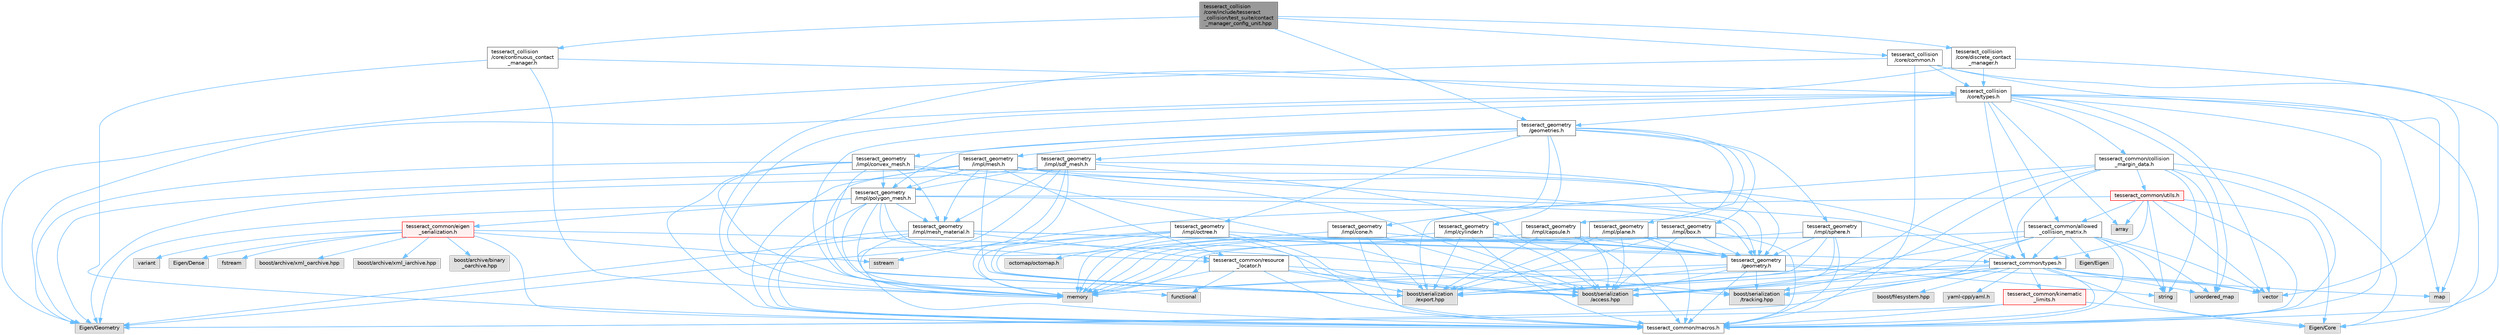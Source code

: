 digraph "tesseract_collision/core/include/tesseract_collision/test_suite/contact_manager_config_unit.hpp"
{
 // LATEX_PDF_SIZE
  bgcolor="transparent";
  edge [fontname=Helvetica,fontsize=10,labelfontname=Helvetica,labelfontsize=10];
  node [fontname=Helvetica,fontsize=10,shape=box,height=0.2,width=0.4];
  Node1 [label="tesseract_collision\l/core/include/tesseract\l_collision/test_suite/contact\l_manager_config_unit.hpp",height=0.2,width=0.4,color="gray40", fillcolor="grey60", style="filled", fontcolor="black",tooltip=" "];
  Node1 -> Node2 [color="steelblue1",style="solid"];
  Node2 [label="tesseract_collision\l/core/discrete_contact\l_manager.h",height=0.2,width=0.4,color="grey40", fillcolor="white", style="filled",URL="$db/d35/discrete__contact__manager_8h.html",tooltip="This is the discrete contact manager base class."];
  Node2 -> Node3 [color="steelblue1",style="solid"];
  Node3 [label="tesseract_common/macros.h",height=0.2,width=0.4,color="grey40", fillcolor="white", style="filled",URL="$de/d3c/macros_8h.html",tooltip="Common Tesseract Macros."];
  Node2 -> Node4 [color="steelblue1",style="solid"];
  Node4 [label="memory",height=0.2,width=0.4,color="grey60", fillcolor="#E0E0E0", style="filled",tooltip=" "];
  Node2 -> Node5 [color="steelblue1",style="solid"];
  Node5 [label="tesseract_collision\l/core/types.h",height=0.2,width=0.4,color="grey40", fillcolor="white", style="filled",URL="$d3/db3/tesseract__collision_2core_2include_2tesseract__collision_2core_2types_8h.html",tooltip="Tesseracts Collision Common Types."];
  Node5 -> Node3 [color="steelblue1",style="solid"];
  Node5 -> Node6 [color="steelblue1",style="solid"];
  Node6 [label="Eigen/Core",height=0.2,width=0.4,color="grey60", fillcolor="#E0E0E0", style="filled",tooltip=" "];
  Node5 -> Node7 [color="steelblue1",style="solid"];
  Node7 [label="Eigen/Geometry",height=0.2,width=0.4,color="grey60", fillcolor="#E0E0E0", style="filled",tooltip=" "];
  Node5 -> Node8 [color="steelblue1",style="solid"];
  Node8 [label="vector",height=0.2,width=0.4,color="grey60", fillcolor="#E0E0E0", style="filled",tooltip=" "];
  Node5 -> Node4 [color="steelblue1",style="solid"];
  Node5 -> Node9 [color="steelblue1",style="solid"];
  Node9 [label="map",height=0.2,width=0.4,color="grey60", fillcolor="#E0E0E0", style="filled",tooltip=" "];
  Node5 -> Node10 [color="steelblue1",style="solid"];
  Node10 [label="array",height=0.2,width=0.4,color="grey60", fillcolor="#E0E0E0", style="filled",tooltip=" "];
  Node5 -> Node11 [color="steelblue1",style="solid"];
  Node11 [label="unordered_map",height=0.2,width=0.4,color="grey60", fillcolor="#E0E0E0", style="filled",tooltip=" "];
  Node5 -> Node12 [color="steelblue1",style="solid"];
  Node12 [label="functional",height=0.2,width=0.4,color="grey60", fillcolor="#E0E0E0", style="filled",tooltip=" "];
  Node5 -> Node13 [color="steelblue1",style="solid"];
  Node13 [label="tesseract_geometry\l/geometries.h",height=0.2,width=0.4,color="grey40", fillcolor="white", style="filled",URL="$d4/ddb/geometries_8h.html",tooltip="Tesseract Geometries."];
  Node13 -> Node14 [color="steelblue1",style="solid"];
  Node14 [label="tesseract_geometry\l/impl/box.h",height=0.2,width=0.4,color="grey40", fillcolor="white", style="filled",URL="$df/d9e/tesseract__geometry_2include_2tesseract__geometry_2impl_2box_8h.html",tooltip="Tesseract Box Geometry."];
  Node14 -> Node3 [color="steelblue1",style="solid"];
  Node14 -> Node15 [color="steelblue1",style="solid"];
  Node15 [label="boost/serialization\l/access.hpp",height=0.2,width=0.4,color="grey60", fillcolor="#E0E0E0", style="filled",tooltip=" "];
  Node14 -> Node16 [color="steelblue1",style="solid"];
  Node16 [label="boost/serialization\l/export.hpp",height=0.2,width=0.4,color="grey60", fillcolor="#E0E0E0", style="filled",tooltip=" "];
  Node14 -> Node4 [color="steelblue1",style="solid"];
  Node14 -> Node17 [color="steelblue1",style="solid"];
  Node17 [label="tesseract_geometry\l/geometry.h",height=0.2,width=0.4,color="grey40", fillcolor="white", style="filled",URL="$d0/da6/tesseract__geometry_2include_2tesseract__geometry_2geometry_8h.html",tooltip="Tesseract Geometries."];
  Node17 -> Node3 [color="steelblue1",style="solid"];
  Node17 -> Node15 [color="steelblue1",style="solid"];
  Node17 -> Node16 [color="steelblue1",style="solid"];
  Node17 -> Node4 [color="steelblue1",style="solid"];
  Node17 -> Node18 [color="steelblue1",style="solid"];
  Node18 [label="string",height=0.2,width=0.4,color="grey60", fillcolor="#E0E0E0", style="filled",tooltip=" "];
  Node17 -> Node8 [color="steelblue1",style="solid"];
  Node17 -> Node19 [color="steelblue1",style="solid"];
  Node19 [label="boost/serialization\l/tracking.hpp",height=0.2,width=0.4,color="grey60", fillcolor="#E0E0E0", style="filled",tooltip=" "];
  Node13 -> Node20 [color="steelblue1",style="solid"];
  Node20 [label="tesseract_geometry\l/impl/capsule.h",height=0.2,width=0.4,color="grey40", fillcolor="white", style="filled",URL="$d8/d2b/tesseract__geometry_2include_2tesseract__geometry_2impl_2capsule_8h.html",tooltip="Tesseract Capsule Geometry."];
  Node20 -> Node3 [color="steelblue1",style="solid"];
  Node20 -> Node15 [color="steelblue1",style="solid"];
  Node20 -> Node16 [color="steelblue1",style="solid"];
  Node20 -> Node4 [color="steelblue1",style="solid"];
  Node20 -> Node17 [color="steelblue1",style="solid"];
  Node13 -> Node21 [color="steelblue1",style="solid"];
  Node21 [label="tesseract_geometry\l/impl/cone.h",height=0.2,width=0.4,color="grey40", fillcolor="white", style="filled",URL="$dc/df2/tesseract__geometry_2include_2tesseract__geometry_2impl_2cone_8h.html",tooltip="Tesseract Cone Geometry."];
  Node21 -> Node3 [color="steelblue1",style="solid"];
  Node21 -> Node15 [color="steelblue1",style="solid"];
  Node21 -> Node16 [color="steelblue1",style="solid"];
  Node21 -> Node4 [color="steelblue1",style="solid"];
  Node21 -> Node17 [color="steelblue1",style="solid"];
  Node13 -> Node22 [color="steelblue1",style="solid"];
  Node22 [label="tesseract_geometry\l/impl/convex_mesh.h",height=0.2,width=0.4,color="grey40", fillcolor="white", style="filled",URL="$de/dd2/tesseract__geometry_2include_2tesseract__geometry_2impl_2convex__mesh_8h.html",tooltip="Tesseract Convex Mesh Geometry."];
  Node22 -> Node3 [color="steelblue1",style="solid"];
  Node22 -> Node15 [color="steelblue1",style="solid"];
  Node22 -> Node16 [color="steelblue1",style="solid"];
  Node22 -> Node7 [color="steelblue1",style="solid"];
  Node22 -> Node4 [color="steelblue1",style="solid"];
  Node22 -> Node17 [color="steelblue1",style="solid"];
  Node22 -> Node23 [color="steelblue1",style="solid"];
  Node23 [label="tesseract_geometry\l/impl/mesh_material.h",height=0.2,width=0.4,color="grey40", fillcolor="white", style="filled",URL="$df/d8e/mesh__material_8h.html",tooltip="Tesseract Mesh Material read from a mesh file."];
  Node23 -> Node3 [color="steelblue1",style="solid"];
  Node23 -> Node24 [color="steelblue1",style="solid"];
  Node24 [label="tesseract_common/resource\l_locator.h",height=0.2,width=0.4,color="grey40", fillcolor="white", style="filled",URL="$d3/d95/resource__locator_8h.html",tooltip="Locate and retrieve resource data."];
  Node24 -> Node3 [color="steelblue1",style="solid"];
  Node24 -> Node15 [color="steelblue1",style="solid"];
  Node24 -> Node12 [color="steelblue1",style="solid"];
  Node24 -> Node4 [color="steelblue1",style="solid"];
  Node24 -> Node16 [color="steelblue1",style="solid"];
  Node24 -> Node19 [color="steelblue1",style="solid"];
  Node23 -> Node7 [color="steelblue1",style="solid"];
  Node23 -> Node4 [color="steelblue1",style="solid"];
  Node23 -> Node17 [color="steelblue1",style="solid"];
  Node23 -> Node25 [color="steelblue1",style="solid"];
  Node25 [label="tesseract_common/types.h",height=0.2,width=0.4,color="grey40", fillcolor="white", style="filled",URL="$dd/ddb/tesseract__common_2include_2tesseract__common_2types_8h.html",tooltip="Common Tesseract Types."];
  Node25 -> Node3 [color="steelblue1",style="solid"];
  Node25 -> Node15 [color="steelblue1",style="solid"];
  Node25 -> Node6 [color="steelblue1",style="solid"];
  Node25 -> Node7 [color="steelblue1",style="solid"];
  Node25 -> Node8 [color="steelblue1",style="solid"];
  Node25 -> Node4 [color="steelblue1",style="solid"];
  Node25 -> Node9 [color="steelblue1",style="solid"];
  Node25 -> Node11 [color="steelblue1",style="solid"];
  Node25 -> Node26 [color="steelblue1",style="solid"];
  Node26 [label="boost/filesystem.hpp",height=0.2,width=0.4,color="grey60", fillcolor="#E0E0E0", style="filled",tooltip=" "];
  Node25 -> Node27 [color="steelblue1",style="solid"];
  Node27 [label="yaml-cpp/yaml.h",height=0.2,width=0.4,color="grey60", fillcolor="#E0E0E0", style="filled",tooltip=" "];
  Node25 -> Node28 [color="steelblue1",style="solid"];
  Node28 [label="tesseract_common/kinematic\l_limits.h",height=0.2,width=0.4,color="red", fillcolor="#FFF0F0", style="filled",URL="$d9/dc2/kinematic__limits_8h.html",tooltip="Common Tesseract Kinematic Limits and Related Utility Functions."];
  Node28 -> Node3 [color="steelblue1",style="solid"];
  Node28 -> Node6 [color="steelblue1",style="solid"];
  Node28 -> Node7 [color="steelblue1",style="solid"];
  Node25 -> Node16 [color="steelblue1",style="solid"];
  Node25 -> Node19 [color="steelblue1",style="solid"];
  Node22 -> Node30 [color="steelblue1",style="solid"];
  Node30 [label="tesseract_geometry\l/impl/polygon_mesh.h",height=0.2,width=0.4,color="grey40", fillcolor="white", style="filled",URL="$d2/deb/polygon__mesh_8h.html",tooltip="Tesseract Polygon Mesh Geometry."];
  Node30 -> Node3 [color="steelblue1",style="solid"];
  Node30 -> Node15 [color="steelblue1",style="solid"];
  Node30 -> Node16 [color="steelblue1",style="solid"];
  Node30 -> Node7 [color="steelblue1",style="solid"];
  Node30 -> Node4 [color="steelblue1",style="solid"];
  Node30 -> Node31 [color="steelblue1",style="solid"];
  Node31 [label="tesseract_common/eigen\l_serialization.h",height=0.2,width=0.4,color="red", fillcolor="#FFF0F0", style="filled",URL="$d1/df1/eigen__serialization_8h.html",tooltip=" "];
  Node31 -> Node3 [color="steelblue1",style="solid"];
  Node31 -> Node32 [color="steelblue1",style="solid"];
  Node32 [label="variant",height=0.2,width=0.4,color="grey60", fillcolor="#E0E0E0", style="filled",tooltip=" "];
  Node31 -> Node33 [color="steelblue1",style="solid"];
  Node33 [label="Eigen/Dense",height=0.2,width=0.4,color="grey60", fillcolor="#E0E0E0", style="filled",tooltip=" "];
  Node31 -> Node34 [color="steelblue1",style="solid"];
  Node34 [label="fstream",height=0.2,width=0.4,color="grey60", fillcolor="#E0E0E0", style="filled",tooltip=" "];
  Node31 -> Node35 [color="steelblue1",style="solid"];
  Node35 [label="sstream",height=0.2,width=0.4,color="grey60", fillcolor="#E0E0E0", style="filled",tooltip=" "];
  Node31 -> Node36 [color="steelblue1",style="solid"];
  Node36 [label="boost/archive/xml_oarchive.hpp",height=0.2,width=0.4,color="grey60", fillcolor="#E0E0E0", style="filled",tooltip=" "];
  Node31 -> Node37 [color="steelblue1",style="solid"];
  Node37 [label="boost/archive/xml_iarchive.hpp",height=0.2,width=0.4,color="grey60", fillcolor="#E0E0E0", style="filled",tooltip=" "];
  Node31 -> Node38 [color="steelblue1",style="solid"];
  Node38 [label="boost/archive/binary\l_oarchive.hpp",height=0.2,width=0.4,color="grey60", fillcolor="#E0E0E0", style="filled",tooltip=" "];
  Node31 -> Node19 [color="steelblue1",style="solid"];
  Node30 -> Node25 [color="steelblue1",style="solid"];
  Node30 -> Node24 [color="steelblue1",style="solid"];
  Node30 -> Node17 [color="steelblue1",style="solid"];
  Node30 -> Node23 [color="steelblue1",style="solid"];
  Node13 -> Node41 [color="steelblue1",style="solid"];
  Node41 [label="tesseract_geometry\l/impl/cylinder.h",height=0.2,width=0.4,color="grey40", fillcolor="white", style="filled",URL="$d8/d3b/tesseract__geometry_2include_2tesseract__geometry_2impl_2cylinder_8h.html",tooltip="Tesseract Cylinder Geometry."];
  Node41 -> Node3 [color="steelblue1",style="solid"];
  Node41 -> Node15 [color="steelblue1",style="solid"];
  Node41 -> Node16 [color="steelblue1",style="solid"];
  Node41 -> Node4 [color="steelblue1",style="solid"];
  Node41 -> Node17 [color="steelblue1",style="solid"];
  Node13 -> Node42 [color="steelblue1",style="solid"];
  Node42 [label="tesseract_geometry\l/impl/mesh.h",height=0.2,width=0.4,color="grey40", fillcolor="white", style="filled",URL="$d5/d93/tesseract__geometry_2include_2tesseract__geometry_2impl_2mesh_8h.html",tooltip="Tesseract Mesh Geometry."];
  Node42 -> Node3 [color="steelblue1",style="solid"];
  Node42 -> Node24 [color="steelblue1",style="solid"];
  Node42 -> Node15 [color="steelblue1",style="solid"];
  Node42 -> Node16 [color="steelblue1",style="solid"];
  Node42 -> Node7 [color="steelblue1",style="solid"];
  Node42 -> Node4 [color="steelblue1",style="solid"];
  Node42 -> Node25 [color="steelblue1",style="solid"];
  Node42 -> Node17 [color="steelblue1",style="solid"];
  Node42 -> Node23 [color="steelblue1",style="solid"];
  Node42 -> Node30 [color="steelblue1",style="solid"];
  Node13 -> Node43 [color="steelblue1",style="solid"];
  Node43 [label="tesseract_geometry\l/impl/octree.h",height=0.2,width=0.4,color="grey40", fillcolor="white", style="filled",URL="$df/d5e/tesseract__geometry_2include_2tesseract__geometry_2impl_2octree_8h.html",tooltip="Tesseract Octree Geometry."];
  Node43 -> Node3 [color="steelblue1",style="solid"];
  Node43 -> Node15 [color="steelblue1",style="solid"];
  Node43 -> Node16 [color="steelblue1",style="solid"];
  Node43 -> Node7 [color="steelblue1",style="solid"];
  Node43 -> Node4 [color="steelblue1",style="solid"];
  Node43 -> Node44 [color="steelblue1",style="solid"];
  Node44 [label="octomap/octomap.h",height=0.2,width=0.4,color="grey60", fillcolor="#E0E0E0", style="filled",tooltip=" "];
  Node43 -> Node17 [color="steelblue1",style="solid"];
  Node13 -> Node45 [color="steelblue1",style="solid"];
  Node45 [label="tesseract_geometry\l/impl/plane.h",height=0.2,width=0.4,color="grey40", fillcolor="white", style="filled",URL="$db/d8b/plane_8h.html",tooltip="Tesseract Plane Geometry."];
  Node45 -> Node3 [color="steelblue1",style="solid"];
  Node45 -> Node15 [color="steelblue1",style="solid"];
  Node45 -> Node16 [color="steelblue1",style="solid"];
  Node45 -> Node4 [color="steelblue1",style="solid"];
  Node45 -> Node17 [color="steelblue1",style="solid"];
  Node13 -> Node30 [color="steelblue1",style="solid"];
  Node13 -> Node46 [color="steelblue1",style="solid"];
  Node46 [label="tesseract_geometry\l/impl/sdf_mesh.h",height=0.2,width=0.4,color="grey40", fillcolor="white", style="filled",URL="$d2/d17/tesseract__geometry_2include_2tesseract__geometry_2impl_2sdf__mesh_8h.html",tooltip="Tesseract SDF Mesh Geometry."];
  Node46 -> Node3 [color="steelblue1",style="solid"];
  Node46 -> Node15 [color="steelblue1",style="solid"];
  Node46 -> Node16 [color="steelblue1",style="solid"];
  Node46 -> Node7 [color="steelblue1",style="solid"];
  Node46 -> Node4 [color="steelblue1",style="solid"];
  Node46 -> Node17 [color="steelblue1",style="solid"];
  Node46 -> Node23 [color="steelblue1",style="solid"];
  Node46 -> Node30 [color="steelblue1",style="solid"];
  Node13 -> Node47 [color="steelblue1",style="solid"];
  Node47 [label="tesseract_geometry\l/impl/sphere.h",height=0.2,width=0.4,color="grey40", fillcolor="white", style="filled",URL="$d8/db6/tesseract__geometry_2include_2tesseract__geometry_2impl_2sphere_8h.html",tooltip="Tesseract Sphere Geometry."];
  Node47 -> Node3 [color="steelblue1",style="solid"];
  Node47 -> Node15 [color="steelblue1",style="solid"];
  Node47 -> Node16 [color="steelblue1",style="solid"];
  Node47 -> Node4 [color="steelblue1",style="solid"];
  Node47 -> Node17 [color="steelblue1",style="solid"];
  Node5 -> Node25 [color="steelblue1",style="solid"];
  Node5 -> Node48 [color="steelblue1",style="solid"];
  Node48 [label="tesseract_common/collision\l_margin_data.h",height=0.2,width=0.4,color="grey40", fillcolor="white", style="filled",URL="$d4/da8/collision__margin__data_8h.html",tooltip="This is used to store collision margin information."];
  Node48 -> Node3 [color="steelblue1",style="solid"];
  Node48 -> Node15 [color="steelblue1",style="solid"];
  Node48 -> Node6 [color="steelblue1",style="solid"];
  Node48 -> Node18 [color="steelblue1",style="solid"];
  Node48 -> Node11 [color="steelblue1",style="solid"];
  Node48 -> Node25 [color="steelblue1",style="solid"];
  Node48 -> Node49 [color="steelblue1",style="solid"];
  Node49 [label="tesseract_common/utils.h",height=0.2,width=0.4,color="red", fillcolor="#FFF0F0", style="filled",URL="$dc/d79/tesseract__common_2include_2tesseract__common_2utils_8h.html",tooltip="Common Tesseract Utility Functions."];
  Node49 -> Node3 [color="steelblue1",style="solid"];
  Node49 -> Node10 [color="steelblue1",style="solid"];
  Node49 -> Node8 [color="steelblue1",style="solid"];
  Node49 -> Node18 [color="steelblue1",style="solid"];
  Node49 -> Node35 [color="steelblue1",style="solid"];
  Node49 -> Node6 [color="steelblue1",style="solid"];
  Node49 -> Node55 [color="steelblue1",style="solid"];
  Node55 [label="tesseract_common/allowed\l_collision_matrix.h",height=0.2,width=0.4,color="grey40", fillcolor="white", style="filled",URL="$d2/d01/allowed__collision__matrix_8h.html",tooltip=" "];
  Node55 -> Node3 [color="steelblue1",style="solid"];
  Node55 -> Node15 [color="steelblue1",style="solid"];
  Node55 -> Node18 [color="steelblue1",style="solid"];
  Node55 -> Node8 [color="steelblue1",style="solid"];
  Node55 -> Node4 [color="steelblue1",style="solid"];
  Node55 -> Node56 [color="steelblue1",style="solid"];
  Node56 [label="Eigen/Eigen",height=0.2,width=0.4,color="grey60", fillcolor="#E0E0E0", style="filled",tooltip=" "];
  Node55 -> Node11 [color="steelblue1",style="solid"];
  Node55 -> Node25 [color="steelblue1",style="solid"];
  Node55 -> Node16 [color="steelblue1",style="solid"];
  Node55 -> Node19 [color="steelblue1",style="solid"];
  Node49 -> Node25 [color="steelblue1",style="solid"];
  Node48 -> Node16 [color="steelblue1",style="solid"];
  Node48 -> Node19 [color="steelblue1",style="solid"];
  Node5 -> Node55 [color="steelblue1",style="solid"];
  Node1 -> Node57 [color="steelblue1",style="solid"];
  Node57 [label="tesseract_collision\l/core/continuous_contact\l_manager.h",height=0.2,width=0.4,color="grey40", fillcolor="white", style="filled",URL="$d6/d0f/continuous__contact__manager_8h.html",tooltip="This is the continuous contact manager base class."];
  Node57 -> Node3 [color="steelblue1",style="solid"];
  Node57 -> Node4 [color="steelblue1",style="solid"];
  Node57 -> Node5 [color="steelblue1",style="solid"];
  Node1 -> Node58 [color="steelblue1",style="solid"];
  Node58 [label="tesseract_collision\l/core/common.h",height=0.2,width=0.4,color="grey40", fillcolor="white", style="filled",URL="$dc/d54/common_8h.html",tooltip="This is a collection of common methods."];
  Node58 -> Node3 [color="steelblue1",style="solid"];
  Node58 -> Node9 [color="steelblue1",style="solid"];
  Node58 -> Node8 [color="steelblue1",style="solid"];
  Node58 -> Node7 [color="steelblue1",style="solid"];
  Node58 -> Node5 [color="steelblue1",style="solid"];
  Node1 -> Node13 [color="steelblue1",style="solid"];
}
